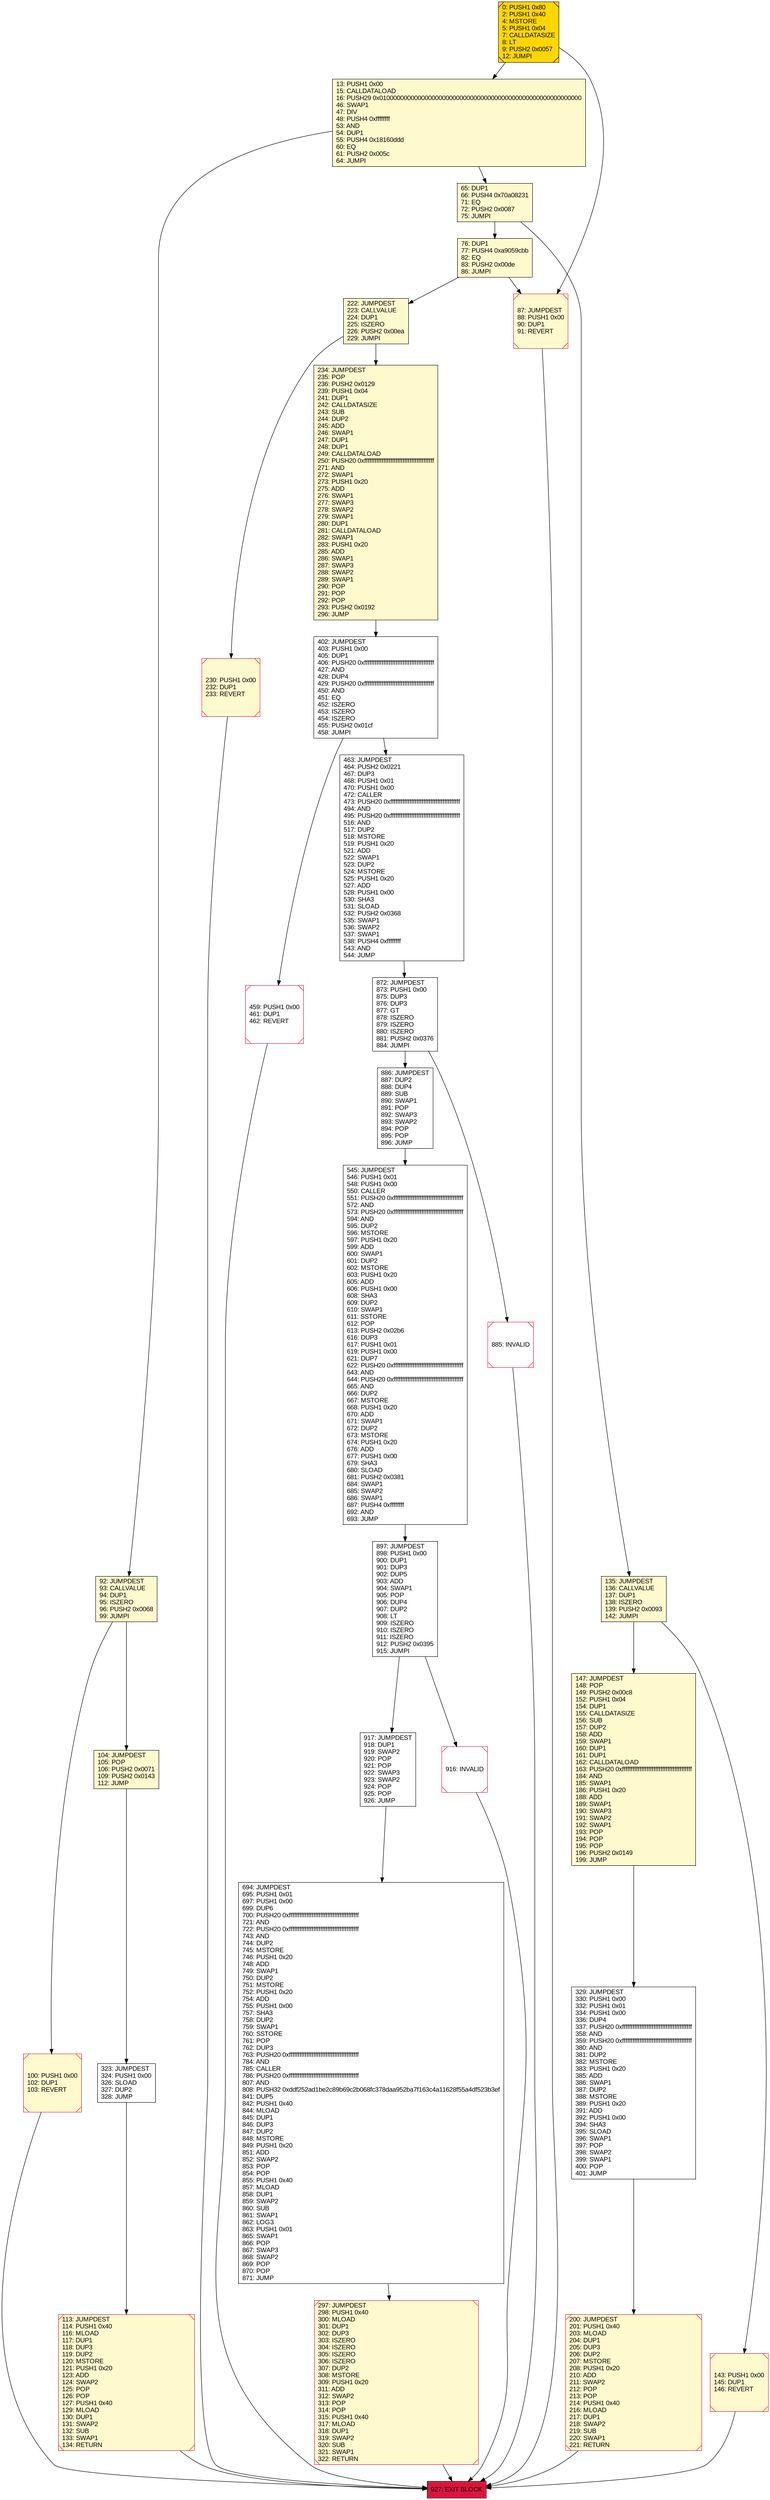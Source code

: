 digraph G {
bgcolor=transparent rankdir=UD;
node [shape=box style=filled color=black fillcolor=white fontname=arial fontcolor=black];
113 [label="113: JUMPDEST\l114: PUSH1 0x40\l116: MLOAD\l117: DUP1\l118: DUP3\l119: DUP2\l120: MSTORE\l121: PUSH1 0x20\l123: ADD\l124: SWAP2\l125: POP\l126: POP\l127: PUSH1 0x40\l129: MLOAD\l130: DUP1\l131: SWAP2\l132: SUB\l133: SWAP1\l134: RETURN\l" fillcolor=lemonchiffon shape=Msquare color=crimson ];
897 [label="897: JUMPDEST\l898: PUSH1 0x00\l900: DUP1\l901: DUP3\l902: DUP5\l903: ADD\l904: SWAP1\l905: POP\l906: DUP4\l907: DUP2\l908: LT\l909: ISZERO\l910: ISZERO\l911: ISZERO\l912: PUSH2 0x0395\l915: JUMPI\l" ];
65 [label="65: DUP1\l66: PUSH4 0x70a08231\l71: EQ\l72: PUSH2 0x0087\l75: JUMPI\l" fillcolor=lemonchiffon ];
100 [label="100: PUSH1 0x00\l102: DUP1\l103: REVERT\l" fillcolor=lemonchiffon shape=Msquare color=crimson ];
230 [label="230: PUSH1 0x00\l232: DUP1\l233: REVERT\l" fillcolor=lemonchiffon shape=Msquare color=crimson ];
147 [label="147: JUMPDEST\l148: POP\l149: PUSH2 0x00c8\l152: PUSH1 0x04\l154: DUP1\l155: CALLDATASIZE\l156: SUB\l157: DUP2\l158: ADD\l159: SWAP1\l160: DUP1\l161: DUP1\l162: CALLDATALOAD\l163: PUSH20 0xffffffffffffffffffffffffffffffffffffffff\l184: AND\l185: SWAP1\l186: PUSH1 0x20\l188: ADD\l189: SWAP1\l190: SWAP3\l191: SWAP2\l192: SWAP1\l193: POP\l194: POP\l195: POP\l196: PUSH2 0x0149\l199: JUMP\l" fillcolor=lemonchiffon ];
885 [label="885: INVALID\l" shape=Msquare color=crimson ];
234 [label="234: JUMPDEST\l235: POP\l236: PUSH2 0x0129\l239: PUSH1 0x04\l241: DUP1\l242: CALLDATASIZE\l243: SUB\l244: DUP2\l245: ADD\l246: SWAP1\l247: DUP1\l248: DUP1\l249: CALLDATALOAD\l250: PUSH20 0xffffffffffffffffffffffffffffffffffffffff\l271: AND\l272: SWAP1\l273: PUSH1 0x20\l275: ADD\l276: SWAP1\l277: SWAP3\l278: SWAP2\l279: SWAP1\l280: DUP1\l281: CALLDATALOAD\l282: SWAP1\l283: PUSH1 0x20\l285: ADD\l286: SWAP1\l287: SWAP3\l288: SWAP2\l289: SWAP1\l290: POP\l291: POP\l292: POP\l293: PUSH2 0x0192\l296: JUMP\l" fillcolor=lemonchiffon ];
886 [label="886: JUMPDEST\l887: DUP2\l888: DUP4\l889: SUB\l890: SWAP1\l891: POP\l892: SWAP3\l893: SWAP2\l894: POP\l895: POP\l896: JUMP\l" ];
87 [label="87: JUMPDEST\l88: PUSH1 0x00\l90: DUP1\l91: REVERT\l" fillcolor=lemonchiffon shape=Msquare color=crimson ];
463 [label="463: JUMPDEST\l464: PUSH2 0x0221\l467: DUP3\l468: PUSH1 0x01\l470: PUSH1 0x00\l472: CALLER\l473: PUSH20 0xffffffffffffffffffffffffffffffffffffffff\l494: AND\l495: PUSH20 0xffffffffffffffffffffffffffffffffffffffff\l516: AND\l517: DUP2\l518: MSTORE\l519: PUSH1 0x20\l521: ADD\l522: SWAP1\l523: DUP2\l524: MSTORE\l525: PUSH1 0x20\l527: ADD\l528: PUSH1 0x00\l530: SHA3\l531: SLOAD\l532: PUSH2 0x0368\l535: SWAP1\l536: SWAP2\l537: SWAP1\l538: PUSH4 0xffffffff\l543: AND\l544: JUMP\l" ];
297 [label="297: JUMPDEST\l298: PUSH1 0x40\l300: MLOAD\l301: DUP1\l302: DUP3\l303: ISZERO\l304: ISZERO\l305: ISZERO\l306: ISZERO\l307: DUP2\l308: MSTORE\l309: PUSH1 0x20\l311: ADD\l312: SWAP2\l313: POP\l314: POP\l315: PUSH1 0x40\l317: MLOAD\l318: DUP1\l319: SWAP2\l320: SUB\l321: SWAP1\l322: RETURN\l" fillcolor=lemonchiffon shape=Msquare color=crimson ];
92 [label="92: JUMPDEST\l93: CALLVALUE\l94: DUP1\l95: ISZERO\l96: PUSH2 0x0068\l99: JUMPI\l" fillcolor=lemonchiffon ];
694 [label="694: JUMPDEST\l695: PUSH1 0x01\l697: PUSH1 0x00\l699: DUP6\l700: PUSH20 0xffffffffffffffffffffffffffffffffffffffff\l721: AND\l722: PUSH20 0xffffffffffffffffffffffffffffffffffffffff\l743: AND\l744: DUP2\l745: MSTORE\l746: PUSH1 0x20\l748: ADD\l749: SWAP1\l750: DUP2\l751: MSTORE\l752: PUSH1 0x20\l754: ADD\l755: PUSH1 0x00\l757: SHA3\l758: DUP2\l759: SWAP1\l760: SSTORE\l761: POP\l762: DUP3\l763: PUSH20 0xffffffffffffffffffffffffffffffffffffffff\l784: AND\l785: CALLER\l786: PUSH20 0xffffffffffffffffffffffffffffffffffffffff\l807: AND\l808: PUSH32 0xddf252ad1be2c89b69c2b068fc378daa952ba7f163c4a11628f55a4df523b3ef\l841: DUP5\l842: PUSH1 0x40\l844: MLOAD\l845: DUP1\l846: DUP3\l847: DUP2\l848: MSTORE\l849: PUSH1 0x20\l851: ADD\l852: SWAP2\l853: POP\l854: POP\l855: PUSH1 0x40\l857: MLOAD\l858: DUP1\l859: SWAP2\l860: SUB\l861: SWAP1\l862: LOG3\l863: PUSH1 0x01\l865: SWAP1\l866: POP\l867: SWAP3\l868: SWAP2\l869: POP\l870: POP\l871: JUMP\l" ];
222 [label="222: JUMPDEST\l223: CALLVALUE\l224: DUP1\l225: ISZERO\l226: PUSH2 0x00ea\l229: JUMPI\l" fillcolor=lemonchiffon ];
927 [label="927: EXIT BLOCK\l" fillcolor=crimson ];
329 [label="329: JUMPDEST\l330: PUSH1 0x00\l332: PUSH1 0x01\l334: PUSH1 0x00\l336: DUP4\l337: PUSH20 0xffffffffffffffffffffffffffffffffffffffff\l358: AND\l359: PUSH20 0xffffffffffffffffffffffffffffffffffffffff\l380: AND\l381: DUP2\l382: MSTORE\l383: PUSH1 0x20\l385: ADD\l386: SWAP1\l387: DUP2\l388: MSTORE\l389: PUSH1 0x20\l391: ADD\l392: PUSH1 0x00\l394: SHA3\l395: SLOAD\l396: SWAP1\l397: POP\l398: SWAP2\l399: SWAP1\l400: POP\l401: JUMP\l" ];
402 [label="402: JUMPDEST\l403: PUSH1 0x00\l405: DUP1\l406: PUSH20 0xffffffffffffffffffffffffffffffffffffffff\l427: AND\l428: DUP4\l429: PUSH20 0xffffffffffffffffffffffffffffffffffffffff\l450: AND\l451: EQ\l452: ISZERO\l453: ISZERO\l454: ISZERO\l455: PUSH2 0x01cf\l458: JUMPI\l" ];
459 [label="459: PUSH1 0x00\l461: DUP1\l462: REVERT\l" shape=Msquare color=crimson ];
135 [label="135: JUMPDEST\l136: CALLVALUE\l137: DUP1\l138: ISZERO\l139: PUSH2 0x0093\l142: JUMPI\l" fillcolor=lemonchiffon ];
916 [label="916: INVALID\l" shape=Msquare color=crimson ];
143 [label="143: PUSH1 0x00\l145: DUP1\l146: REVERT\l" fillcolor=lemonchiffon shape=Msquare color=crimson ];
76 [label="76: DUP1\l77: PUSH4 0xa9059cbb\l82: EQ\l83: PUSH2 0x00de\l86: JUMPI\l" fillcolor=lemonchiffon ];
104 [label="104: JUMPDEST\l105: POP\l106: PUSH2 0x0071\l109: PUSH2 0x0143\l112: JUMP\l" fillcolor=lemonchiffon ];
323 [label="323: JUMPDEST\l324: PUSH1 0x00\l326: SLOAD\l327: DUP2\l328: JUMP\l" ];
13 [label="13: PUSH1 0x00\l15: CALLDATALOAD\l16: PUSH29 0x0100000000000000000000000000000000000000000000000000000000\l46: SWAP1\l47: DIV\l48: PUSH4 0xffffffff\l53: AND\l54: DUP1\l55: PUSH4 0x18160ddd\l60: EQ\l61: PUSH2 0x005c\l64: JUMPI\l" fillcolor=lemonchiffon ];
872 [label="872: JUMPDEST\l873: PUSH1 0x00\l875: DUP3\l876: DUP3\l877: GT\l878: ISZERO\l879: ISZERO\l880: ISZERO\l881: PUSH2 0x0376\l884: JUMPI\l" ];
917 [label="917: JUMPDEST\l918: DUP1\l919: SWAP2\l920: POP\l921: POP\l922: SWAP3\l923: SWAP2\l924: POP\l925: POP\l926: JUMP\l" ];
545 [label="545: JUMPDEST\l546: PUSH1 0x01\l548: PUSH1 0x00\l550: CALLER\l551: PUSH20 0xffffffffffffffffffffffffffffffffffffffff\l572: AND\l573: PUSH20 0xffffffffffffffffffffffffffffffffffffffff\l594: AND\l595: DUP2\l596: MSTORE\l597: PUSH1 0x20\l599: ADD\l600: SWAP1\l601: DUP2\l602: MSTORE\l603: PUSH1 0x20\l605: ADD\l606: PUSH1 0x00\l608: SHA3\l609: DUP2\l610: SWAP1\l611: SSTORE\l612: POP\l613: PUSH2 0x02b6\l616: DUP3\l617: PUSH1 0x01\l619: PUSH1 0x00\l621: DUP7\l622: PUSH20 0xffffffffffffffffffffffffffffffffffffffff\l643: AND\l644: PUSH20 0xffffffffffffffffffffffffffffffffffffffff\l665: AND\l666: DUP2\l667: MSTORE\l668: PUSH1 0x20\l670: ADD\l671: SWAP1\l672: DUP2\l673: MSTORE\l674: PUSH1 0x20\l676: ADD\l677: PUSH1 0x00\l679: SHA3\l680: SLOAD\l681: PUSH2 0x0381\l684: SWAP1\l685: SWAP2\l686: SWAP1\l687: PUSH4 0xffffffff\l692: AND\l693: JUMP\l" ];
200 [label="200: JUMPDEST\l201: PUSH1 0x40\l203: MLOAD\l204: DUP1\l205: DUP3\l206: DUP2\l207: MSTORE\l208: PUSH1 0x20\l210: ADD\l211: SWAP2\l212: POP\l213: POP\l214: PUSH1 0x40\l216: MLOAD\l217: DUP1\l218: SWAP2\l219: SUB\l220: SWAP1\l221: RETURN\l" fillcolor=lemonchiffon shape=Msquare color=crimson ];
0 [label="0: PUSH1 0x80\l2: PUSH1 0x40\l4: MSTORE\l5: PUSH1 0x04\l7: CALLDATASIZE\l8: LT\l9: PUSH2 0x0057\l12: JUMPI\l" fillcolor=lemonchiffon shape=Msquare fillcolor=gold ];
104 -> 323;
402 -> 459;
135 -> 143;
297 -> 927;
87 -> 927;
694 -> 297;
0 -> 13;
329 -> 200;
222 -> 234;
885 -> 927;
222 -> 230;
230 -> 927;
100 -> 927;
92 -> 100;
113 -> 927;
135 -> 147;
76 -> 87;
147 -> 329;
917 -> 694;
200 -> 927;
234 -> 402;
897 -> 916;
13 -> 92;
463 -> 872;
92 -> 104;
0 -> 87;
65 -> 135;
76 -> 222;
323 -> 113;
143 -> 927;
872 -> 885;
65 -> 76;
916 -> 927;
459 -> 927;
13 -> 65;
886 -> 545;
872 -> 886;
897 -> 917;
402 -> 463;
545 -> 897;
}